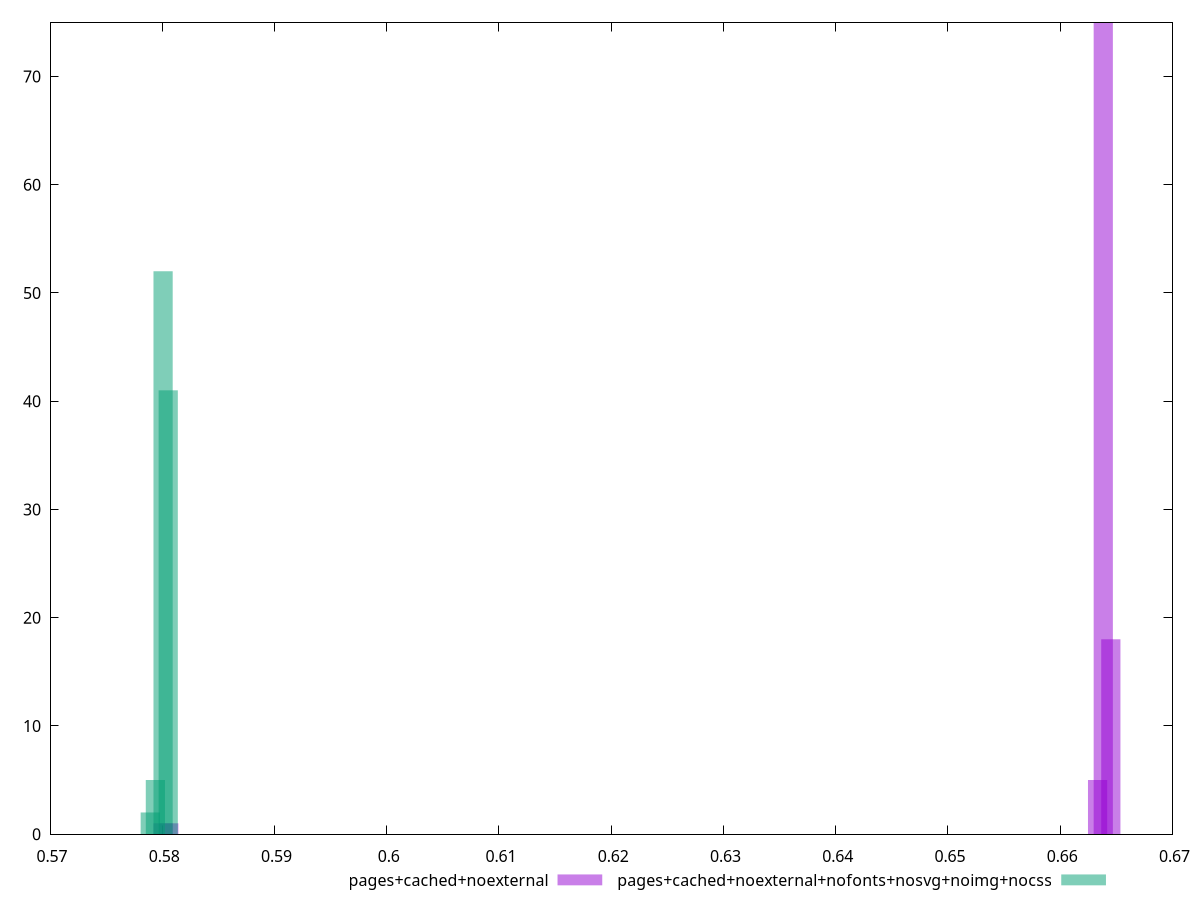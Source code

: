 $_pagesCachedNoexternal <<EOF
0.6638319711523736 75
0.6645060833343003 18
0.6633263870159285 5
0.5805791166844191 1
0.580073532547974 1
EOF
$_pagesCachedNoexternalNofontsNosvgNoimgNocss <<EOF
0.5805318767124688 41
0.5800744047844053 52
0.5789307249642468 2
0.5793881968923102 5
EOF
set key outside below
set terminal pngcairo
set output "report_00004_2020-11-02T20-21-41.718Z/uses-rel-preload/uses-rel-preload_pages+cached+noexternal_pages+cached+noexternal+nofonts+nosvg+noimg+nocss+hist.png"
set boxwidth 0.0017115071674010695
set style fill transparent solid 0.5 noborder
set yrange [0:75]
plot $_pagesCachedNoexternal title "pages+cached+noexternal" with boxes ,$_pagesCachedNoexternalNofontsNosvgNoimgNocss title "pages+cached+noexternal+nofonts+nosvg+noimg+nocss" with boxes ,